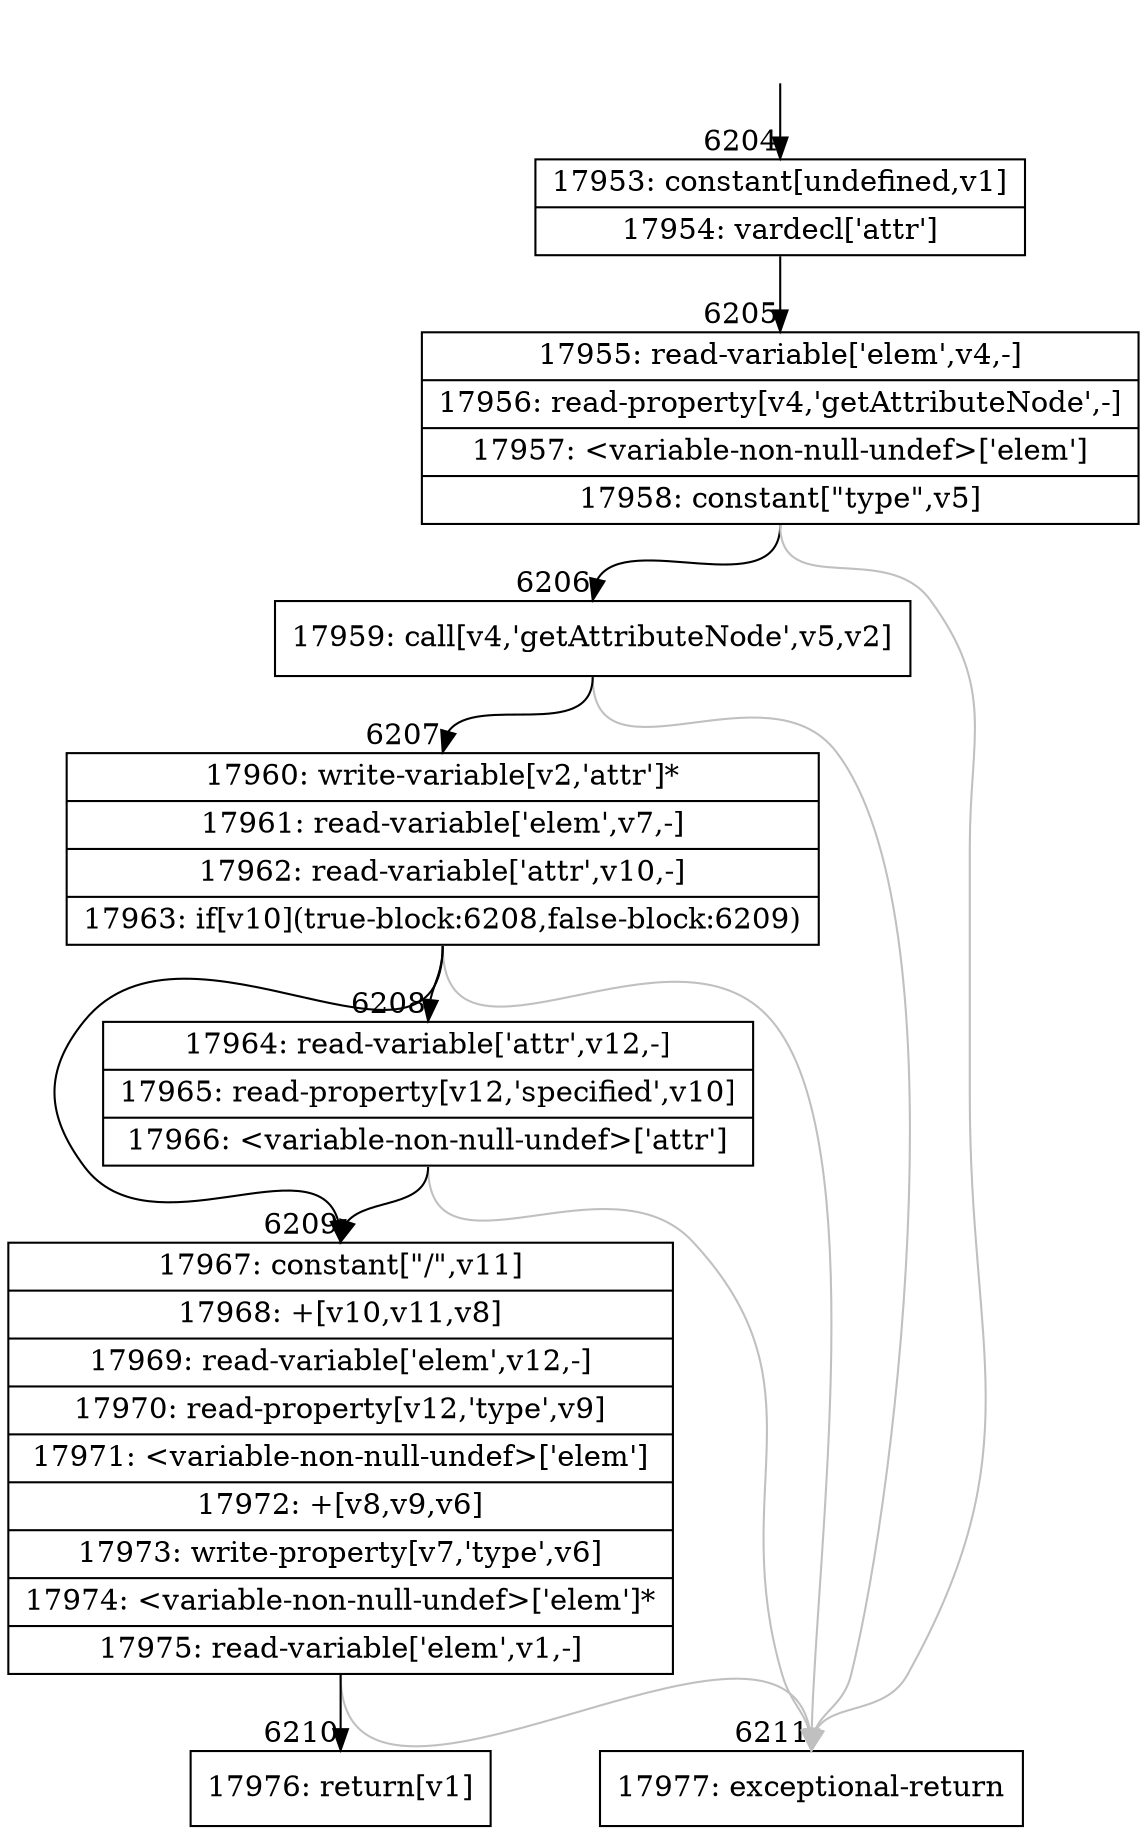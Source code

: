 digraph {
rankdir="TD"
BB_entry406[shape=none,label=""];
BB_entry406 -> BB6204 [tailport=s, headport=n, headlabel="    6204"]
BB6204 [shape=record label="{17953: constant[undefined,v1]|17954: vardecl['attr']}" ] 
BB6204 -> BB6205 [tailport=s, headport=n, headlabel="      6205"]
BB6205 [shape=record label="{17955: read-variable['elem',v4,-]|17956: read-property[v4,'getAttributeNode',-]|17957: \<variable-non-null-undef\>['elem']|17958: constant[\"type\",v5]}" ] 
BB6205 -> BB6206 [tailport=s, headport=n, headlabel="      6206"]
BB6205 -> BB6211 [tailport=s, headport=n, color=gray, headlabel="      6211"]
BB6206 [shape=record label="{17959: call[v4,'getAttributeNode',v5,v2]}" ] 
BB6206 -> BB6207 [tailport=s, headport=n, headlabel="      6207"]
BB6206 -> BB6211 [tailport=s, headport=n, color=gray]
BB6207 [shape=record label="{17960: write-variable[v2,'attr']*|17961: read-variable['elem',v7,-]|17962: read-variable['attr',v10,-]|17963: if[v10](true-block:6208,false-block:6209)}" ] 
BB6207 -> BB6209 [tailport=s, headport=n, headlabel="      6209"]
BB6207 -> BB6208 [tailport=s, headport=n, headlabel="      6208"]
BB6207 -> BB6211 [tailport=s, headport=n, color=gray]
BB6208 [shape=record label="{17964: read-variable['attr',v12,-]|17965: read-property[v12,'specified',v10]|17966: \<variable-non-null-undef\>['attr']}" ] 
BB6208 -> BB6209 [tailport=s, headport=n]
BB6208 -> BB6211 [tailport=s, headport=n, color=gray]
BB6209 [shape=record label="{17967: constant[\"/\",v11]|17968: +[v10,v11,v8]|17969: read-variable['elem',v12,-]|17970: read-property[v12,'type',v9]|17971: \<variable-non-null-undef\>['elem']|17972: +[v8,v9,v6]|17973: write-property[v7,'type',v6]|17974: \<variable-non-null-undef\>['elem']*|17975: read-variable['elem',v1,-]}" ] 
BB6209 -> BB6210 [tailport=s, headport=n, headlabel="      6210"]
BB6209 -> BB6211 [tailport=s, headport=n, color=gray]
BB6210 [shape=record label="{17976: return[v1]}" ] 
BB6211 [shape=record label="{17977: exceptional-return}" ] 
}

